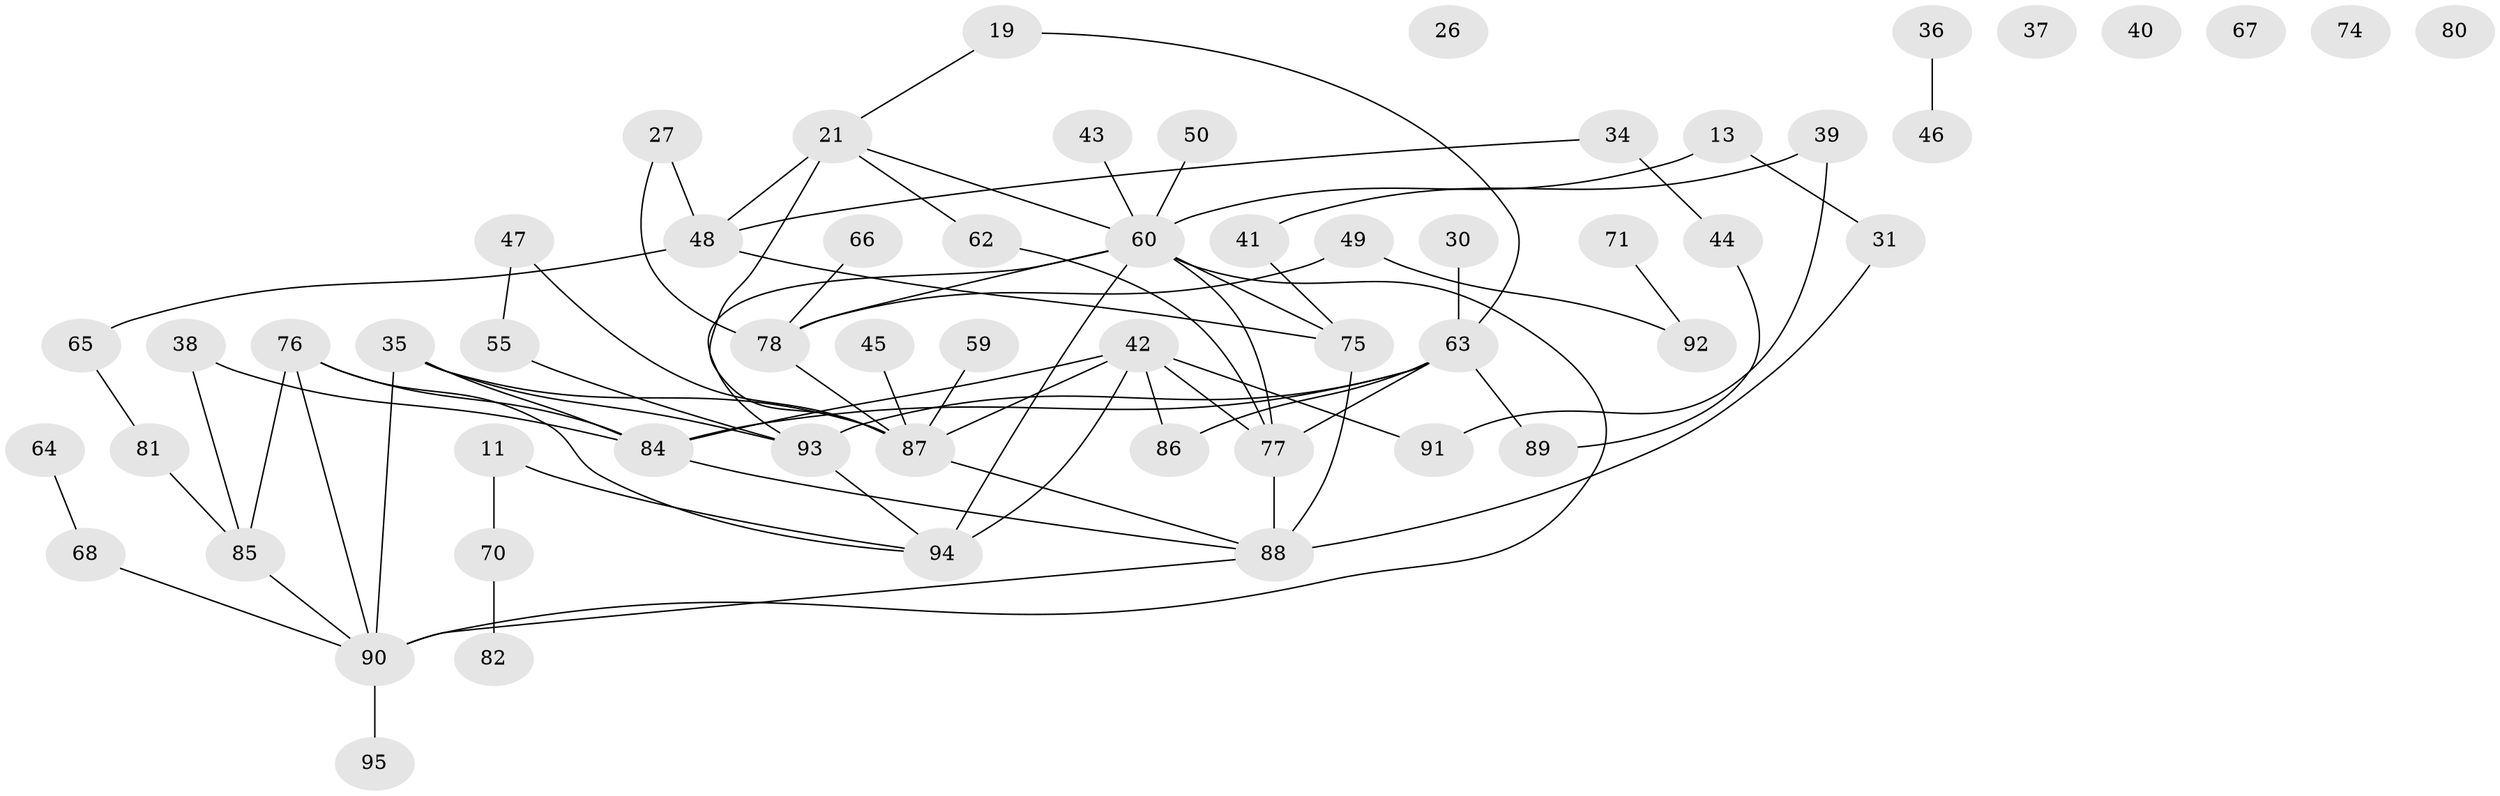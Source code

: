 // original degree distribution, {1: 0.16842105263157894, 3: 0.15789473684210525, 2: 0.3263157894736842, 4: 0.15789473684210525, 6: 0.042105263157894736, 5: 0.042105263157894736, 0: 0.06315789473684211, 8: 0.010526315789473684, 7: 0.031578947368421054}
// Generated by graph-tools (version 1.1) at 2025/44/03/04/25 21:44:05]
// undirected, 57 vertices, 76 edges
graph export_dot {
graph [start="1"]
  node [color=gray90,style=filled];
  11;
  13;
  19;
  21 [super="+15"];
  26;
  27;
  30 [super="+1"];
  31;
  34 [super="+2"];
  35 [super="+8"];
  36;
  37;
  38;
  39;
  40;
  41 [super="+4"];
  42 [super="+24+23"];
  43;
  44;
  45;
  46;
  47;
  48;
  49;
  50;
  55;
  59;
  60 [super="+54+32"];
  62;
  63 [super="+25+28"];
  64;
  65;
  66;
  67;
  68;
  70;
  71;
  74;
  75 [super="+51"];
  76 [super="+7+69"];
  77 [super="+12+14+53+73+72"];
  78;
  80;
  81;
  82;
  84;
  85;
  86;
  87 [super="+3+56+83"];
  88 [super="+16"];
  89;
  90 [super="+33+79+10"];
  91;
  92;
  93 [super="+61"];
  94 [super="+52+58"];
  95;
  11 -- 70;
  11 -- 94;
  13 -- 31;
  13 -- 60;
  19 -- 21;
  19 -- 63;
  21 -- 48 [weight=2];
  21 -- 62;
  21 -- 60;
  21 -- 87;
  27 -- 48;
  27 -- 78;
  30 -- 63;
  31 -- 88;
  34 -- 48;
  34 -- 44;
  35 -- 84 [weight=2];
  35 -- 93;
  35 -- 90;
  35 -- 87;
  36 -- 46;
  38 -- 84;
  38 -- 85;
  39 -- 41;
  39 -- 91;
  41 -- 75;
  42 -- 84;
  42 -- 86;
  42 -- 77 [weight=2];
  42 -- 91;
  42 -- 94 [weight=2];
  42 -- 87 [weight=2];
  43 -- 60;
  44 -- 89;
  45 -- 87;
  47 -- 55;
  47 -- 87;
  48 -- 65;
  48 -- 75;
  49 -- 78;
  49 -- 92;
  50 -- 60;
  55 -- 93;
  59 -- 87;
  60 -- 75 [weight=3];
  60 -- 90;
  60 -- 93;
  60 -- 77 [weight=3];
  60 -- 78;
  60 -- 94;
  62 -- 77;
  63 -- 93 [weight=3];
  63 -- 84;
  63 -- 86;
  63 -- 89;
  63 -- 77 [weight=3];
  64 -- 68;
  65 -- 81;
  66 -- 78;
  68 -- 90;
  70 -- 82;
  71 -- 92;
  75 -- 88 [weight=2];
  76 -- 85;
  76 -- 94;
  76 -- 84;
  76 -- 90;
  77 -- 88;
  78 -- 87;
  81 -- 85;
  84 -- 88;
  85 -- 90;
  87 -- 88;
  88 -- 90;
  90 -- 95;
  93 -- 94;
}
